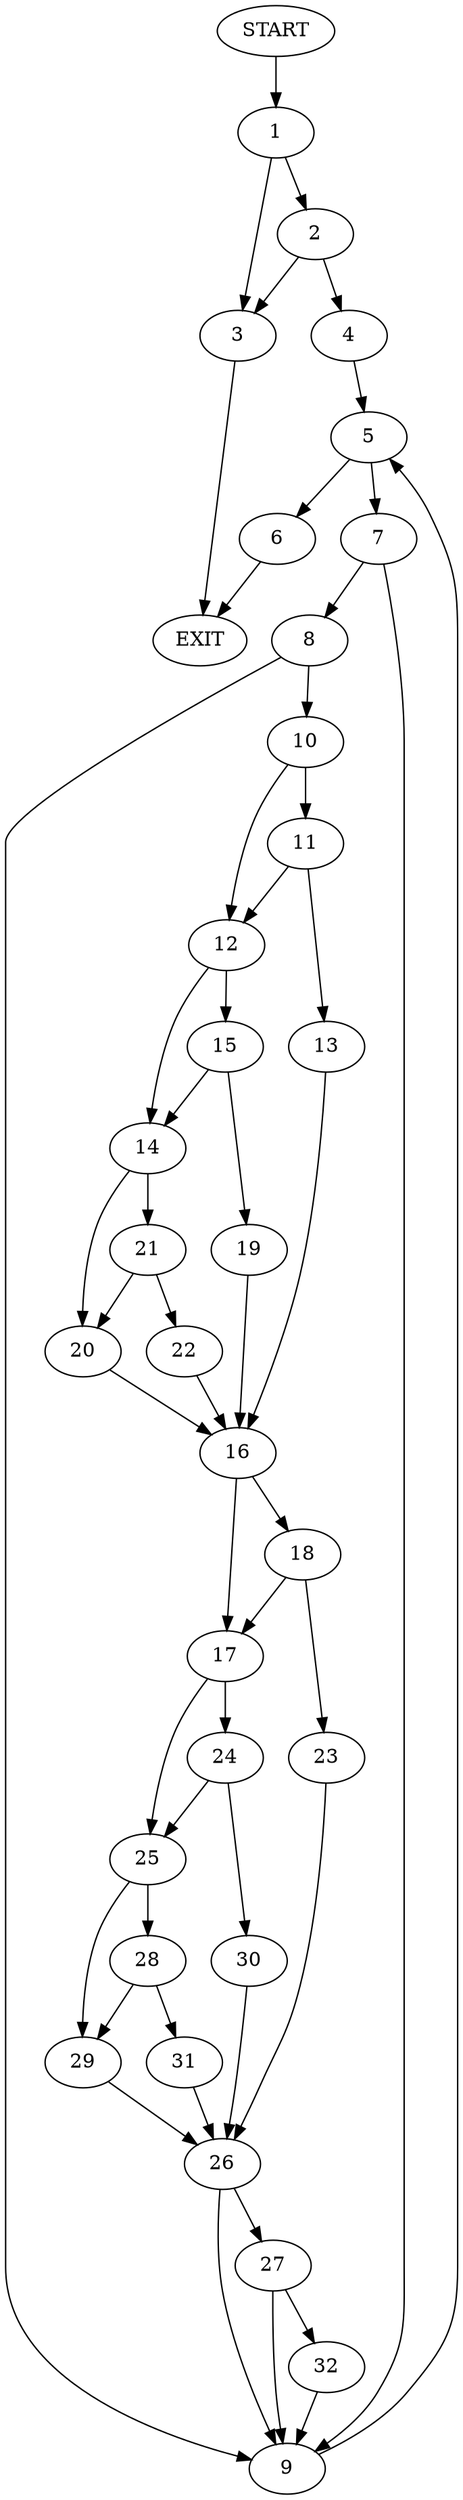 digraph {
0 [label="START"]
33 [label="EXIT"]
0 -> 1
1 -> 2
1 -> 3
3 -> 33
2 -> 4
2 -> 3
4 -> 5
5 -> 6
5 -> 7
7 -> 8
7 -> 9
6 -> 33
8 -> 10
8 -> 9
9 -> 5
10 -> 11
10 -> 12
11 -> 13
11 -> 12
12 -> 14
12 -> 15
13 -> 16
16 -> 17
16 -> 18
15 -> 14
15 -> 19
14 -> 20
14 -> 21
19 -> 16
21 -> 20
21 -> 22
20 -> 16
22 -> 16
18 -> 17
18 -> 23
17 -> 24
17 -> 25
23 -> 26
26 -> 27
26 -> 9
25 -> 28
25 -> 29
24 -> 30
24 -> 25
30 -> 26
29 -> 26
28 -> 29
28 -> 31
31 -> 26
27 -> 32
27 -> 9
32 -> 9
}
